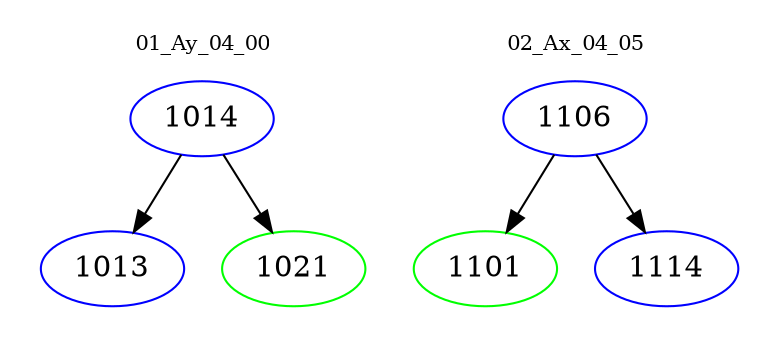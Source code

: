 digraph{
subgraph cluster_0 {
color = white
label = "01_Ay_04_00";
fontsize=10;
T0_1014 [label="1014", color="blue"]
T0_1014 -> T0_1013 [color="black"]
T0_1013 [label="1013", color="blue"]
T0_1014 -> T0_1021 [color="black"]
T0_1021 [label="1021", color="green"]
}
subgraph cluster_1 {
color = white
label = "02_Ax_04_05";
fontsize=10;
T1_1106 [label="1106", color="blue"]
T1_1106 -> T1_1101 [color="black"]
T1_1101 [label="1101", color="green"]
T1_1106 -> T1_1114 [color="black"]
T1_1114 [label="1114", color="blue"]
}
}
